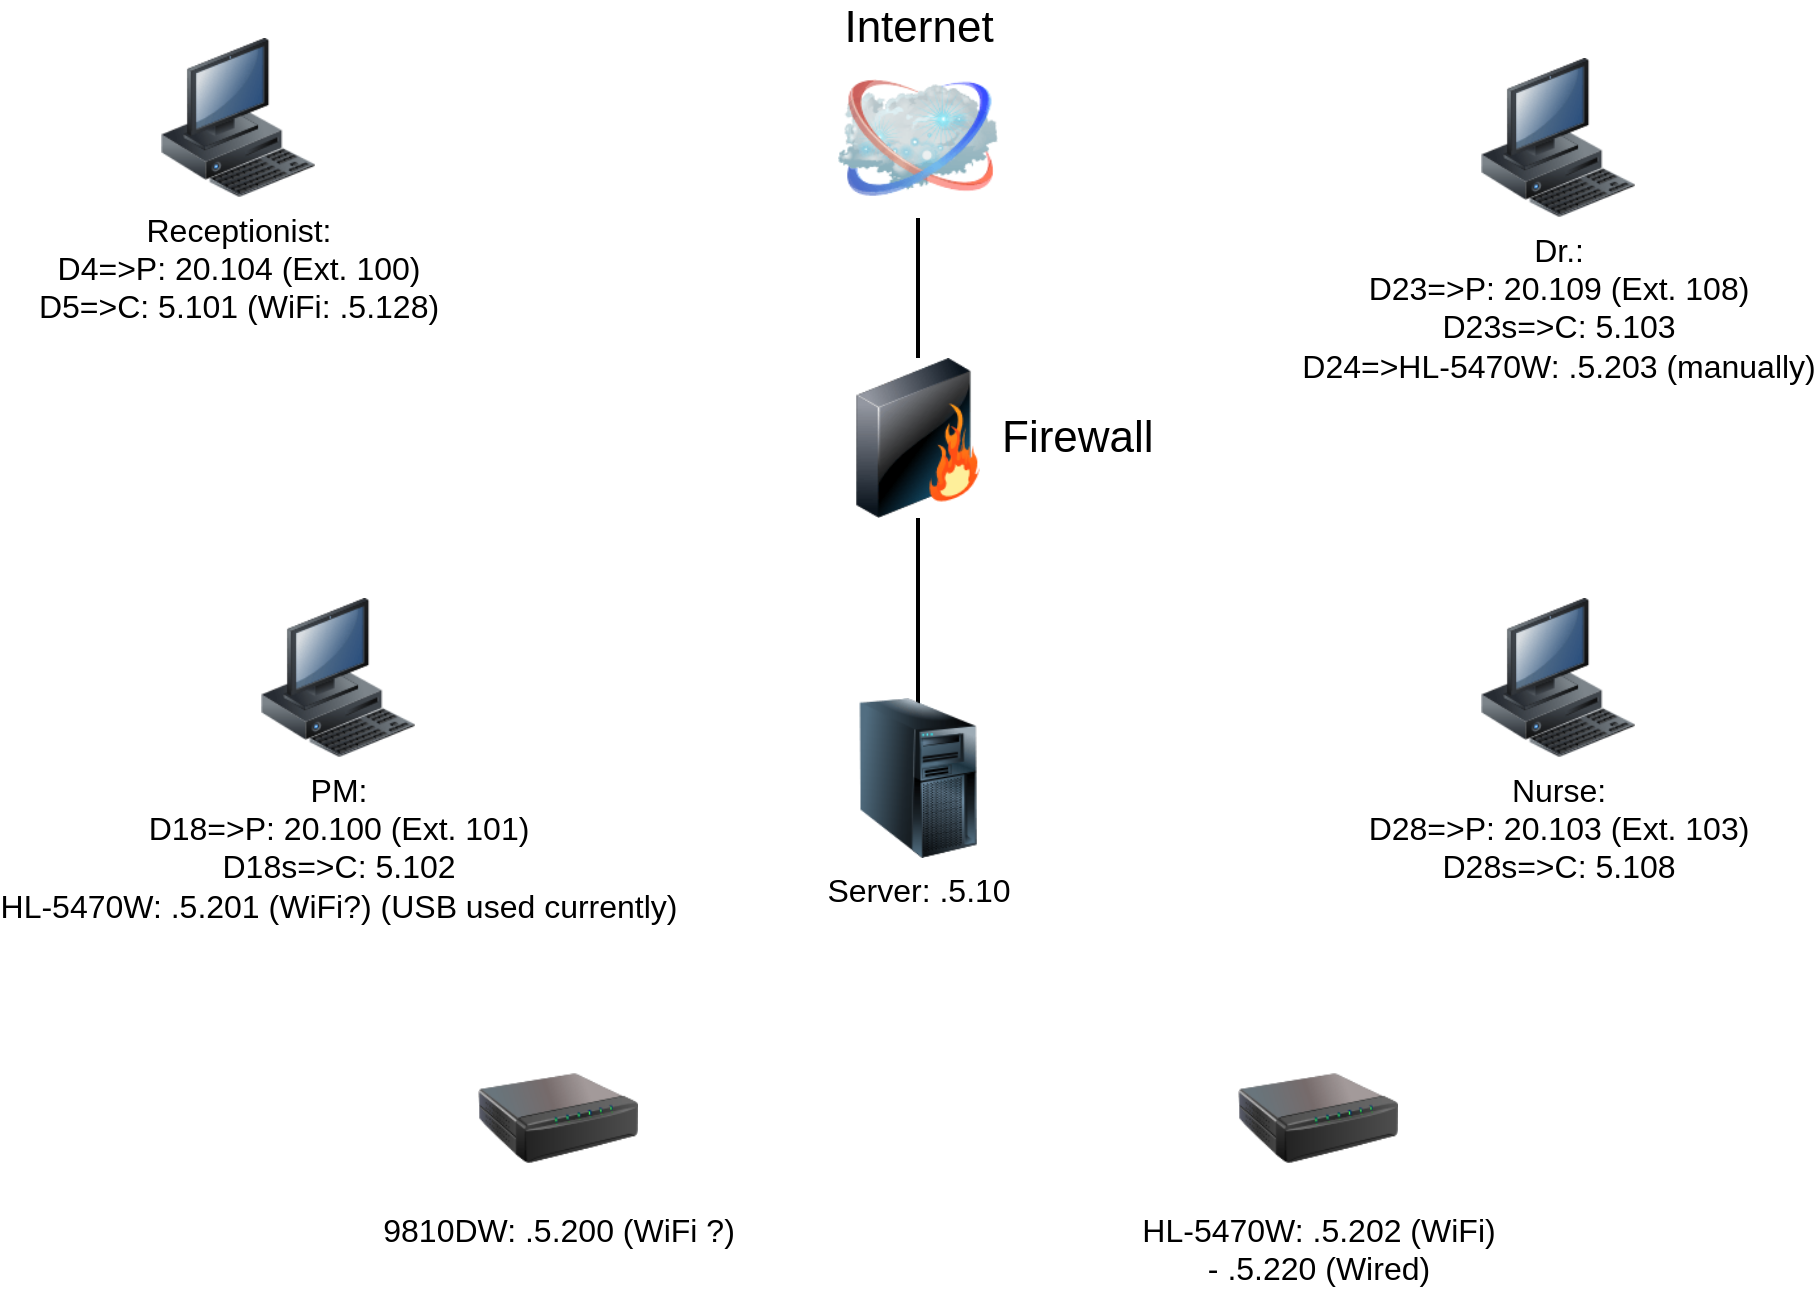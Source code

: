 <mxfile version="14.2.9" type="github">
  <diagram name="Page-1" id="55a83fd1-7818-8e21-69c5-c3457e3827bb">
    <mxGraphModel dx="1422" dy="807" grid="1" gridSize="10" guides="1" tooltips="1" connect="1" arrows="1" fold="1" page="1" pageScale="1" pageWidth="1100" pageHeight="850" background="#ffffff" math="0" shadow="0">
      <root>
        <mxCell id="0" />
        <mxCell id="1" parent="0" />
        <mxCell id="69ecfefc5c41e42c-18" style="edgeStyle=none;rounded=0;html=1;labelBackgroundColor=none;endArrow=none;strokeWidth=2;fontFamily=Verdana;fontSize=22" parent="1" target="69ecfefc5c41e42c-3" edge="1">
          <mxGeometry relative="1" as="geometry">
            <mxPoint x="540" y="425" as="sourcePoint" />
          </mxGeometry>
        </mxCell>
        <mxCell id="69ecfefc5c41e42c-2" value="Internet" style="image;html=1;labelBackgroundColor=#ffffff;image=img/lib/clip_art/networking/Cloud_128x128.png;rounded=1;shadow=0;comic=0;strokeWidth=2;fontSize=22;labelPosition=center;verticalLabelPosition=top;align=center;verticalAlign=bottom;" parent="1" vertex="1">
          <mxGeometry x="500" y="100" width="80" height="80" as="geometry" />
        </mxCell>
        <mxCell id="69ecfefc5c41e42c-19" style="edgeStyle=none;rounded=0;html=1;labelBackgroundColor=none;endArrow=none;strokeWidth=2;fontFamily=Verdana;fontSize=22" parent="1" source="69ecfefc5c41e42c-3" target="69ecfefc5c41e42c-2" edge="1">
          <mxGeometry relative="1" as="geometry" />
        </mxCell>
        <mxCell id="69ecfefc5c41e42c-3" value="Firewall" style="image;html=1;labelBackgroundColor=#ffffff;image=img/lib/clip_art/networking/Firewall_128x128.png;rounded=1;shadow=0;comic=0;strokeWidth=2;fontSize=22;labelPosition=right;verticalLabelPosition=middle;align=left;verticalAlign=middle;" parent="1" vertex="1">
          <mxGeometry x="500" y="250" width="80" height="80" as="geometry" />
        </mxCell>
        <mxCell id="caP4LYc1G3uuhNq84tDV-1" value="&lt;div style=&quot;font-size: 16px;&quot;&gt;Receptionist:&lt;/div&gt;&lt;div style=&quot;font-size: 16px;&quot;&gt;D4=&amp;gt;P: 20.104 (Ext. 100)&lt;/div&gt;&lt;div style=&quot;font-size: 16px;&quot;&gt;D5=&amp;gt;C: 5.101 (WiFi: .5.128)&lt;br style=&quot;font-size: 16px;&quot;&gt;&lt;/div&gt;" style="image;html=1;labelBackgroundColor=#ffffff;image=img/lib/clip_art/computers/Workstation_128x128.png;rounded=1;shadow=0;comic=0;strokeWidth=2;fontSize=16;" vertex="1" parent="1">
          <mxGeometry x="160" y="90" width="80" height="80" as="geometry" />
        </mxCell>
        <mxCell id="caP4LYc1G3uuhNq84tDV-4" value="&lt;div style=&quot;font-size: 16px;&quot;&gt;PM:&lt;/div&gt;&lt;div style=&quot;font-size: 16px;&quot;&gt;D18=&amp;gt;P: 20.100 (Ext. 101)&lt;/div&gt;&lt;div style=&quot;font-size: 16px;&quot;&gt;D18s=&amp;gt;C: 5.102&lt;/div&gt;&lt;div style=&quot;font-size: 16px;&quot;&gt;HL-5470W: .5.201 (WiFi?) (USB used currently)&lt;br style=&quot;font-size: 16px;&quot;&gt;&lt;/div&gt;" style="image;html=1;labelBackgroundColor=#ffffff;image=img/lib/clip_art/computers/Workstation_128x128.png;rounded=1;shadow=0;comic=0;strokeWidth=2;fontSize=16;" vertex="1" parent="1">
          <mxGeometry x="210" y="370" width="80" height="80" as="geometry" />
        </mxCell>
        <mxCell id="caP4LYc1G3uuhNq84tDV-5" value="&lt;div style=&quot;font-size: 16px;&quot;&gt;Dr.:&lt;/div&gt;&lt;div style=&quot;font-size: 16px;&quot;&gt;D23=&amp;gt;P: 20.109 (Ext. 108)&lt;/div&gt;&lt;div style=&quot;font-size: 16px;&quot;&gt;D23s=&amp;gt;C: 5.103&lt;/div&gt;&lt;div style=&quot;font-size: 16px;&quot;&gt;D24=&amp;gt;HL-5470W: .5.203 (manually)&lt;br style=&quot;font-size: 16px;&quot;&gt;&lt;/div&gt;" style="image;html=1;labelBackgroundColor=#ffffff;image=img/lib/clip_art/computers/Workstation_128x128.png;rounded=1;shadow=0;comic=0;strokeWidth=2;fontSize=16;" vertex="1" parent="1">
          <mxGeometry x="820" y="100" width="80" height="80" as="geometry" />
        </mxCell>
        <mxCell id="caP4LYc1G3uuhNq84tDV-6" value="&lt;div style=&quot;font-size: 16px&quot;&gt;Nurse:&lt;/div&gt;&lt;div style=&quot;font-size: 16px&quot;&gt;D28=&amp;gt;P: 20.103 (Ext. 103)&lt;/div&gt;&lt;div style=&quot;font-size: 16px&quot;&gt;D28s=&amp;gt;C: 5.108&lt;/div&gt;" style="image;html=1;labelBackgroundColor=#ffffff;image=img/lib/clip_art/computers/Workstation_128x128.png;rounded=1;shadow=0;comic=0;strokeWidth=2;fontSize=16;" vertex="1" parent="1">
          <mxGeometry x="820" y="370" width="80" height="80" as="geometry" />
        </mxCell>
        <mxCell id="caP4LYc1G3uuhNq84tDV-8" value="&lt;div&gt;9810DW: .5.200 (WiFi ?)&lt;/div&gt;" style="image;html=1;image=img/lib/clip_art/networking/Print_Server_128x128.png;fontSize=16;" vertex="1" parent="1">
          <mxGeometry x="320" y="590" width="80" height="80" as="geometry" />
        </mxCell>
        <mxCell id="caP4LYc1G3uuhNq84tDV-9" value="&lt;div&gt;HL-5470W: .5.202 (WiFi)&lt;/div&gt;&lt;div&gt;- .5.220 (Wired)&lt;br&gt;&lt;/div&gt;" style="image;html=1;image=img/lib/clip_art/networking/Print_Server_128x128.png;fontSize=16;" vertex="1" parent="1">
          <mxGeometry x="700" y="590" width="80" height="80" as="geometry" />
        </mxCell>
        <mxCell id="caP4LYc1G3uuhNq84tDV-10" value="Server: .5.10" style="image;html=1;image=img/lib/clip_art/computers/Server_Tower_128x128.png;fontSize=16;" vertex="1" parent="1">
          <mxGeometry x="500" y="420" width="80" height="80" as="geometry" />
        </mxCell>
      </root>
    </mxGraphModel>
  </diagram>
</mxfile>
